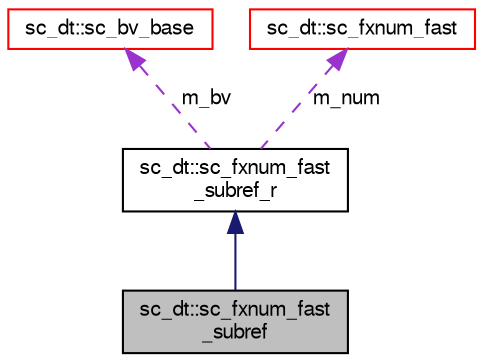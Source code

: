 digraph "sc_dt::sc_fxnum_fast_subref"
{
  edge [fontname="FreeSans",fontsize="10",labelfontname="FreeSans",labelfontsize="10"];
  node [fontname="FreeSans",fontsize="10",shape=record];
  Node2 [label="sc_dt::sc_fxnum_fast\l_subref",height=0.2,width=0.4,color="black", fillcolor="grey75", style="filled", fontcolor="black"];
  Node3 -> Node2 [dir="back",color="midnightblue",fontsize="10",style="solid",fontname="FreeSans"];
  Node3 [label="sc_dt::sc_fxnum_fast\l_subref_r",height=0.2,width=0.4,color="black", fillcolor="white", style="filled",URL="$a01552.html"];
  Node4 -> Node3 [dir="back",color="darkorchid3",fontsize="10",style="dashed",label=" m_bv" ,fontname="FreeSans"];
  Node4 [label="sc_dt::sc_bv_base",height=0.2,width=0.4,color="red", fillcolor="white", style="filled",URL="$a01428.html"];
  Node6 -> Node3 [dir="back",color="darkorchid3",fontsize="10",style="dashed",label=" m_num" ,fontname="FreeSans"];
  Node6 [label="sc_dt::sc_fxnum_fast",height=0.2,width=0.4,color="red", fillcolor="white", style="filled",URL="$a01564.html"];
}
